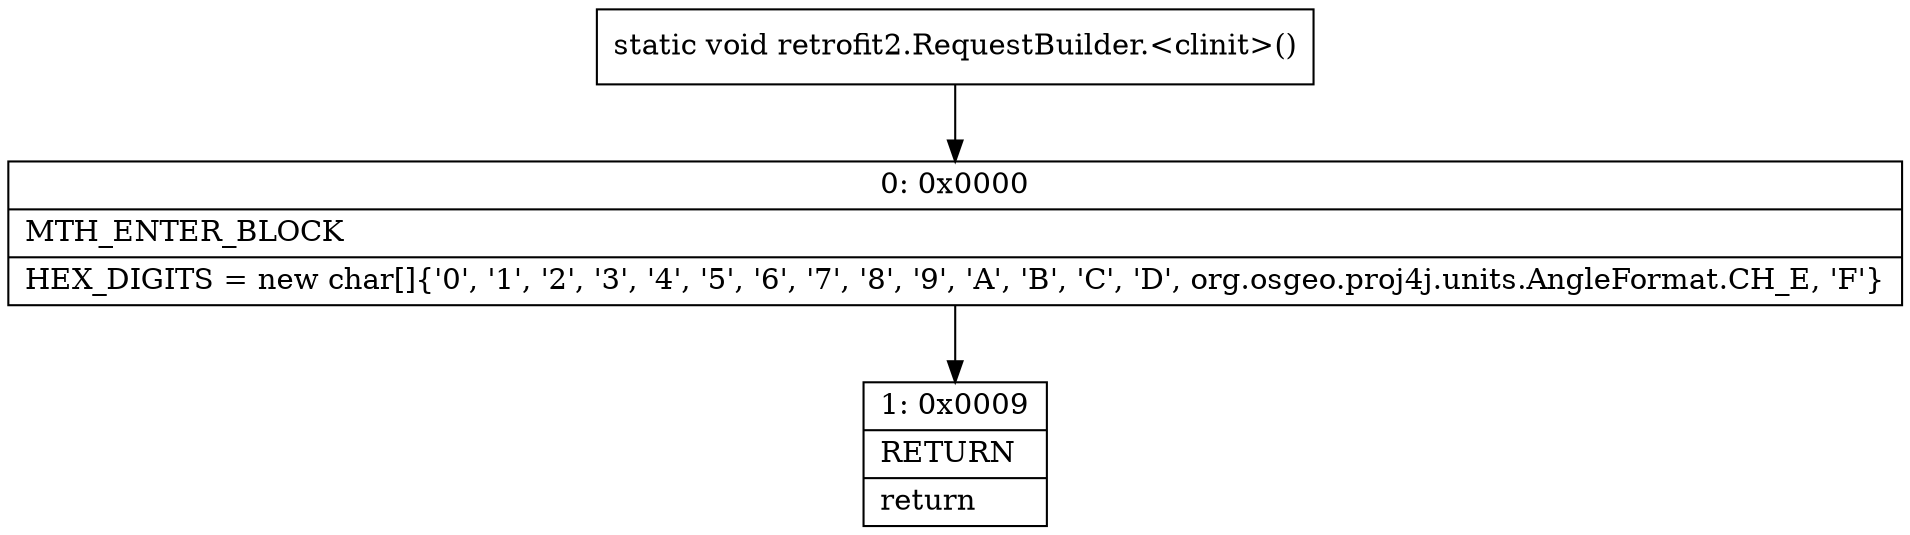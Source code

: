 digraph "CFG forretrofit2.RequestBuilder.\<clinit\>()V" {
Node_0 [shape=record,label="{0\:\ 0x0000|MTH_ENTER_BLOCK\l|HEX_DIGITS = new char[]\{'0', '1', '2', '3', '4', '5', '6', '7', '8', '9', 'A', 'B', 'C', 'D', org.osgeo.proj4j.units.AngleFormat.CH_E, 'F'\}\l}"];
Node_1 [shape=record,label="{1\:\ 0x0009|RETURN\l|return\l}"];
MethodNode[shape=record,label="{static void retrofit2.RequestBuilder.\<clinit\>() }"];
MethodNode -> Node_0;
Node_0 -> Node_1;
}


